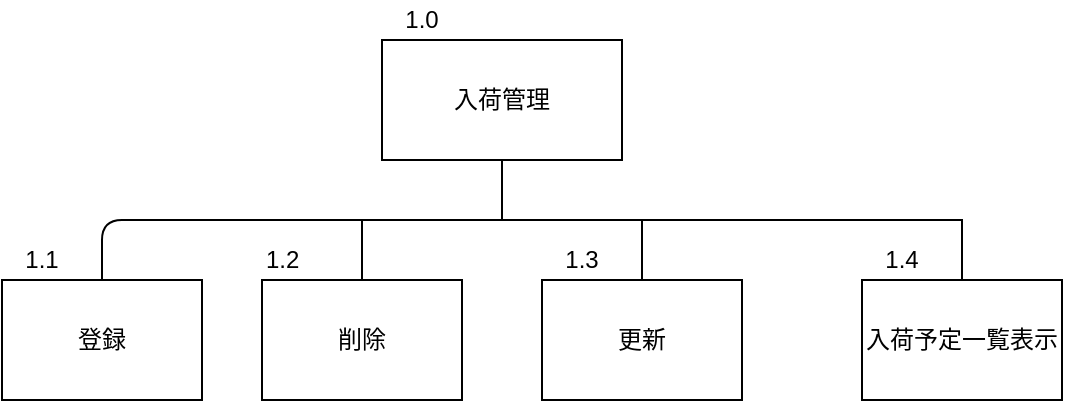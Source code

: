 <mxfile version="12.1.0" type="device" pages="1"><diagram id="CWzW4Fnbta6AJB88uExx" name="Page-1"><mxGraphModel dx="1094" dy="497" grid="1" gridSize="10" guides="1" tooltips="1" connect="1" arrows="1" fold="1" page="1" pageScale="1" pageWidth="827" pageHeight="1169" math="0" shadow="0"><root><mxCell id="0"/><mxCell id="1" parent="0"/><UserObject label="入荷管理" treeRoot="1" id="Id0PqSV8SwG9j4WcMuIS-1"><mxCell style="whiteSpace=wrap;html=1;align=center;treeFolding=1;treeMoving=1;container=1;recursiveResize=0;" parent="1" vertex="1"><mxGeometry x="280" y="120" width="120" height="60" as="geometry"/></mxCell></UserObject><mxCell id="Id0PqSV8SwG9j4WcMuIS-2" value="更新" style="whiteSpace=wrap;html=1;align=center;verticalAlign=middle;container=1;recursiveResize=0;treeFolding=1;treeMoving=1;" parent="1" vertex="1"><mxGeometry x="360" y="240" width="100" height="60" as="geometry"/></mxCell><mxCell id="Id0PqSV8SwG9j4WcMuIS-3" value="" style="edgeStyle=elbowEdgeStyle;elbow=vertical;startArrow=none;endArrow=none;rounded=0;" parent="1" target="Id0PqSV8SwG9j4WcMuIS-2" edge="1"><mxGeometry relative="1" as="geometry"><mxPoint x="340" y="180" as="sourcePoint"/></mxGeometry></mxCell><mxCell id="Id0PqSV8SwG9j4WcMuIS-4" value="削除" style="whiteSpace=wrap;html=1;align=center;verticalAlign=middle;container=1;recursiveResize=0;treeFolding=1;treeMoving=1;" parent="1" vertex="1"><mxGeometry x="220" y="240" width="100" height="60" as="geometry"/></mxCell><mxCell id="Id0PqSV8SwG9j4WcMuIS-5" value="" style="edgeStyle=elbowEdgeStyle;elbow=vertical;startArrow=none;endArrow=none;rounded=0;exitX=0.5;exitY=1;exitDx=0;exitDy=0;" parent="1" source="Id0PqSV8SwG9j4WcMuIS-1" target="Id0PqSV8SwG9j4WcMuIS-4" edge="1"><mxGeometry relative="1" as="geometry"><mxPoint x="200" y="180" as="sourcePoint"/></mxGeometry></mxCell><mxCell id="Id0PqSV8SwG9j4WcMuIS-6" value="入荷予定一覧表示" style="whiteSpace=wrap;html=1;align=center;verticalAlign=middle;container=1;recursiveResize=0;treeFolding=1;treeMoving=1;" parent="1" vertex="1"><mxGeometry x="520" y="240" width="100" height="60" as="geometry"/></mxCell><mxCell id="Id0PqSV8SwG9j4WcMuIS-7" value="" style="edgeStyle=elbowEdgeStyle;elbow=vertical;startArrow=none;endArrow=none;rounded=0;" parent="1" target="Id0PqSV8SwG9j4WcMuIS-6" edge="1"><mxGeometry relative="1" as="geometry"><mxPoint x="410" y="210" as="sourcePoint"/><Array as="points"><mxPoint x="440" y="210"/><mxPoint x="490" y="200"/></Array></mxGeometry></mxCell><mxCell id="Id0PqSV8SwG9j4WcMuIS-8" value="1.0" style="text;html=1;strokeColor=none;fillColor=none;align=center;verticalAlign=middle;whiteSpace=wrap;rounded=0;" parent="1" vertex="1"><mxGeometry x="280" y="100" width="40" height="20" as="geometry"/></mxCell><mxCell id="Id0PqSV8SwG9j4WcMuIS-9" value="登録" style="whiteSpace=wrap;html=1;align=center;verticalAlign=middle;container=1;recursiveResize=0;treeFolding=1;treeMoving=1;" parent="1" vertex="1"><mxGeometry x="90" y="240" width="100" height="60" as="geometry"/></mxCell><mxCell id="Id0PqSV8SwG9j4WcMuIS-11" value="1.1" style="text;html=1;strokeColor=none;fillColor=none;align=center;verticalAlign=middle;whiteSpace=wrap;rounded=0;" parent="1" vertex="1"><mxGeometry x="90" y="220" width="40" height="20" as="geometry"/></mxCell><mxCell id="Id0PqSV8SwG9j4WcMuIS-12" value="1.4" style="text;html=1;strokeColor=none;fillColor=none;align=center;verticalAlign=middle;whiteSpace=wrap;rounded=0;" parent="1" vertex="1"><mxGeometry x="520" y="220" width="40" height="20" as="geometry"/></mxCell><mxCell id="Id0PqSV8SwG9j4WcMuIS-19" value="1.3" style="text;html=1;strokeColor=none;fillColor=none;align=center;verticalAlign=middle;whiteSpace=wrap;rounded=0;" parent="1" vertex="1"><mxGeometry x="360" y="220" width="40" height="20" as="geometry"/></mxCell><mxCell id="Id0PqSV8SwG9j4WcMuIS-17" value="1.2" style="text;html=1;resizable=0;points=[];autosize=1;align=left;verticalAlign=top;spacingTop=-4;direction=east;rotation=0;" parent="1" vertex="1"><mxGeometry x="220" y="220" width="30" height="20" as="geometry"/></mxCell><mxCell id="Id0PqSV8SwG9j4WcMuIS-27" value="" style="endArrow=none;html=1;exitX=0.5;exitY=0;exitDx=0;exitDy=0;" parent="1" source="Id0PqSV8SwG9j4WcMuIS-9" edge="1"><mxGeometry width="50" height="50" relative="1" as="geometry"><mxPoint x="90" y="370" as="sourcePoint"/><mxPoint x="280" y="210" as="targetPoint"/><Array as="points"><mxPoint x="140" y="210"/></Array></mxGeometry></mxCell></root></mxGraphModel></diagram></mxfile>